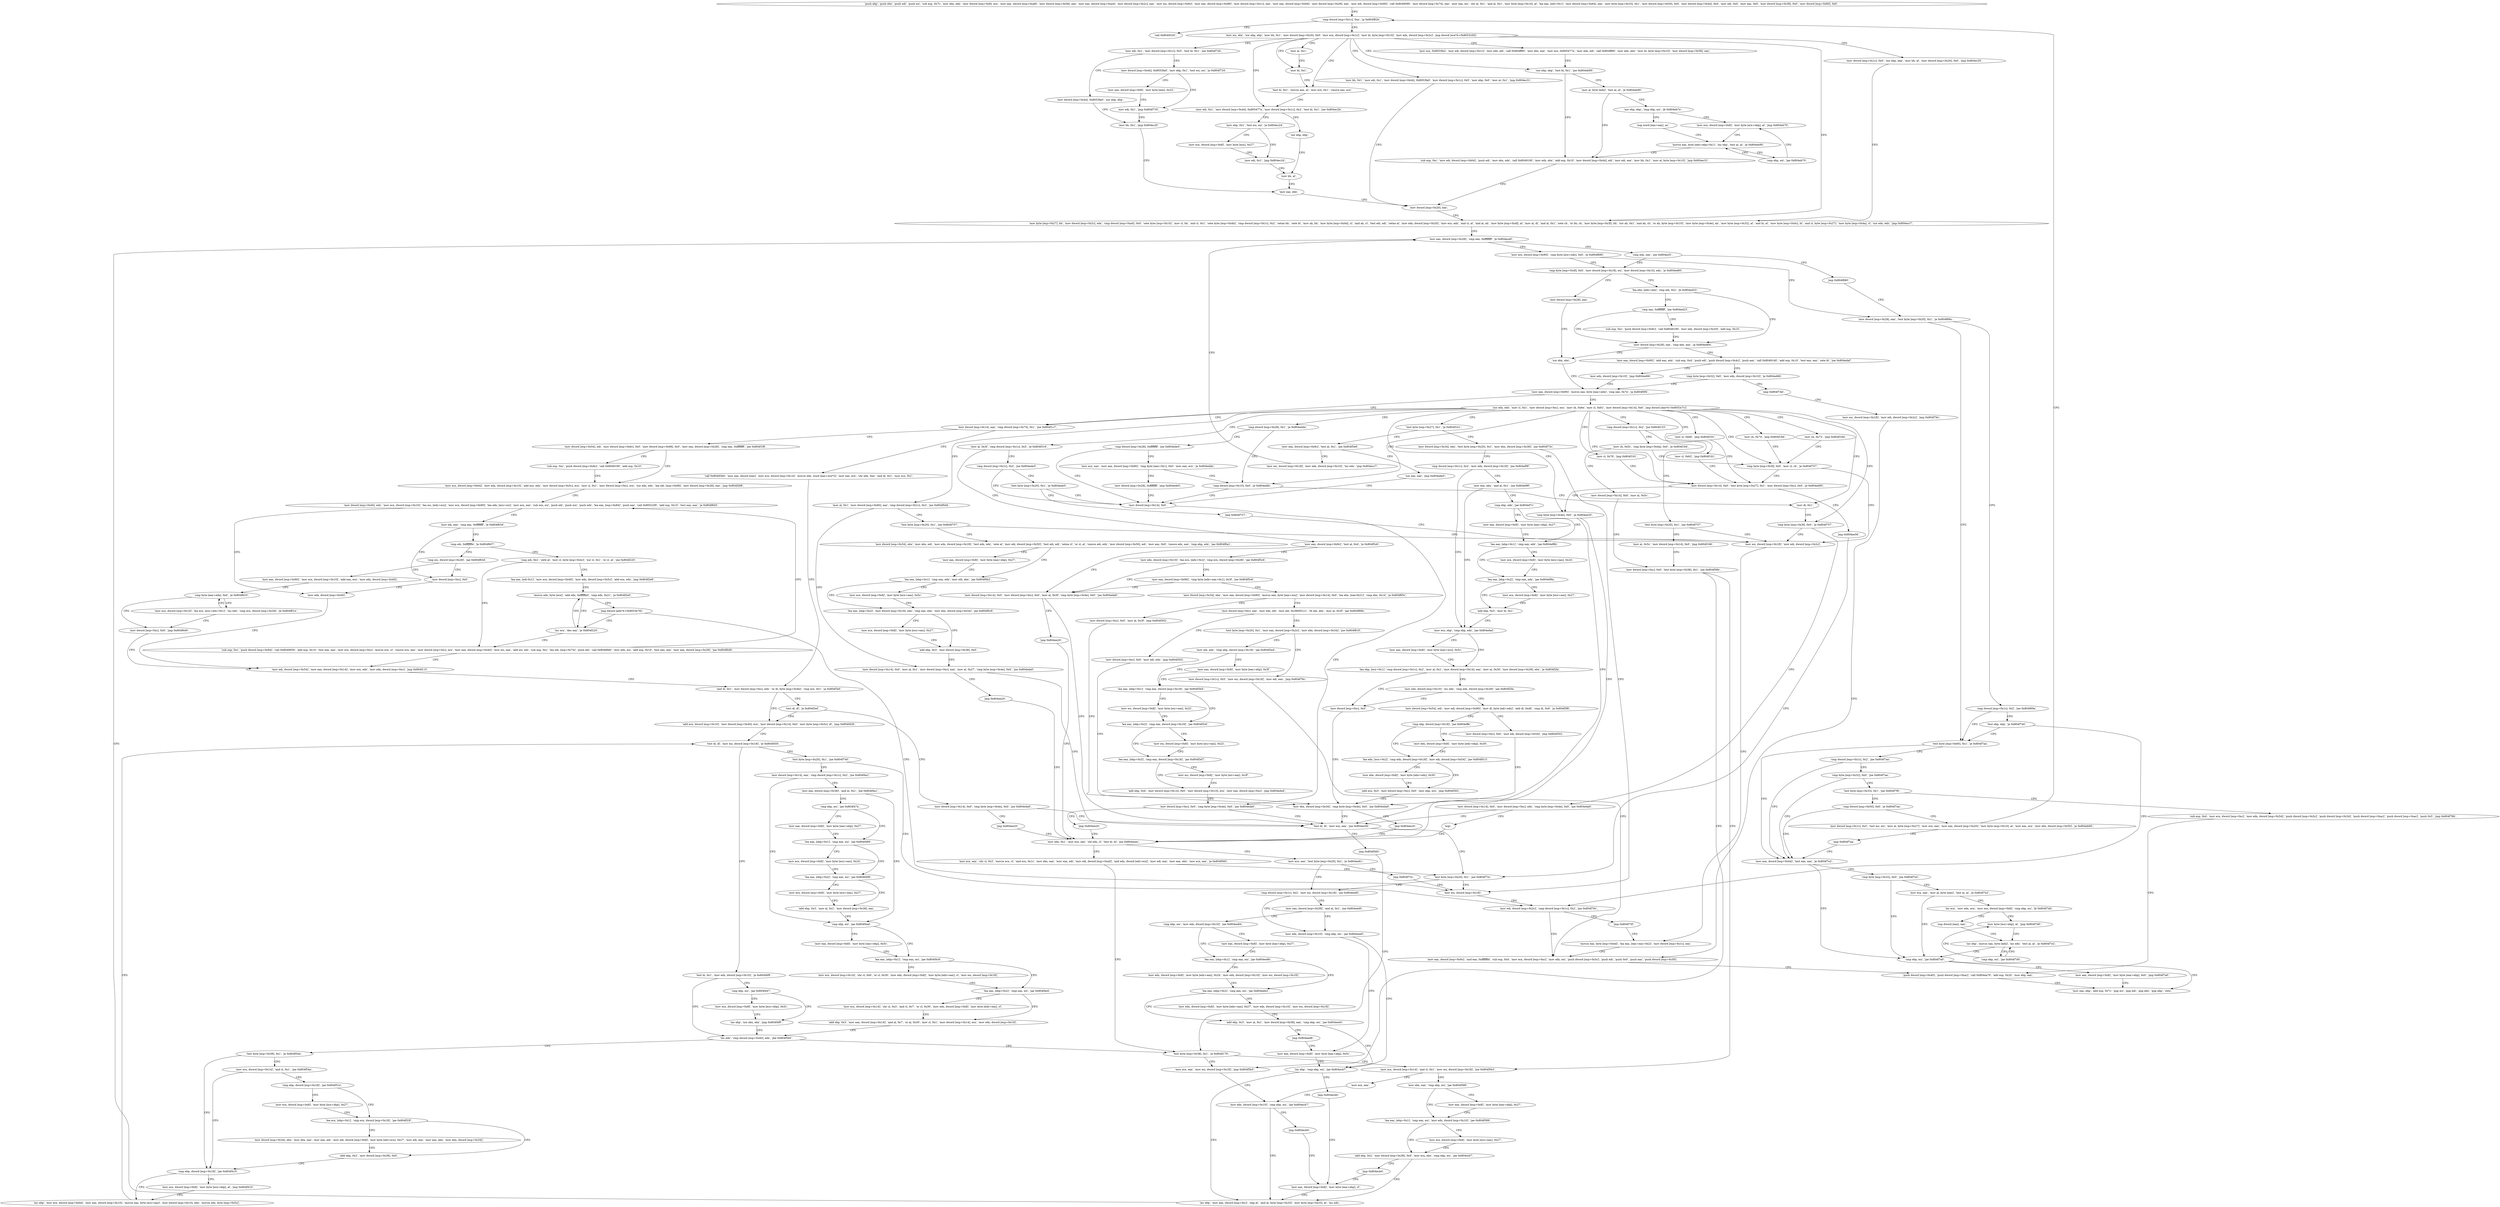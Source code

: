 digraph "func" {
"134539888" [label = "'push ebp', 'push ebx', 'push edi', 'push esi', 'sub esp, 0x7c', 'mov ebx, edx', 'mov dword [esp+0x8], ecx', 'mov eax, dword [esp+0xa8]', 'mov dword [esp+0x58], eax', 'mov eax, dword [esp+0xa4]', 'mov dword [esp+0x2c], eax', 'mov esi, dword [esp+0x9c]', 'mov eax, dword [esp+0x98]', 'mov dword [esp+0x1c], eax', 'mov eax, dword [esp+0x94]', 'mov dword [esp+0x28], eax', 'mov edi, dword [esp+0x90]', 'call 0x8049090', 'mov dword [esp+0x74], eax', 'mov eax, esi', 'shr al, 0x1', 'and al, 0x1', 'mov byte [esp+0x10], al', 'lea eax, [edi+0x1]', 'mov dword [esp+0x64], eax', 'mov byte [esp+0x33], 0x1', 'mov dword [esp+0x50], 0x0', 'mov dword [esp+0x44], 0x0', 'mov edi, 0x0', 'mov eax, 0x0', 'mov dword [esp+0x38], 0x0', 'mov dword [esp+0x60], 0x0', " ]
"134540032" [label = "'cmp dword [esp+0x1c], 0xa', 'ja 0x804f82b', " ]
"134543403" [label = "'call 0x8049320', " ]
"134540043" [label = "'mov esi, ebx', 'xor ebp, ebp', 'mov bh, 0x1', 'mov dword [esp+0x20], 0x0', 'mov ecx, dword [esp+0x1c]', 'mov bl, byte [esp+0x10]', 'mov edx, dword [esp+0x2c]', 'jmp dword [ecx*4+0x8053c50]', " ]
"134540076" [label = "'mov ecx, 0x8053fa2', 'mov edi, dword [esp+0x1c]', 'mov edx, edi', 'call 0x804ff90', 'mov ebx, eax', 'mov ecx, 0x805477a', 'mov edx, edi', 'call 0x804ff90', 'mov edx, ebx', 'mov bl, byte [esp+0x10]', 'mov dword [esp+0x58], eax', " ]
"134540116" [label = "'xor ebp, ebp', 'test bl, 0x1', 'jne 0x804eb90', " ]
"134540210" [label = "'mov bh, 0x1', 'mov edi, 0x1', 'mov dword [esp+0x44], 0x8053fa0', 'mov dword [esp+0x1c], 0x5', 'mov ebp, 0x0', 'mov al, 0x1', 'jmp 0x804ec31', " ]
"134540242" [label = "'mov dword [esp+0x1c], 0x0', 'xor ebp, ebp', 'mov bh, al', 'mov dword [esp+0x20], 0x0', 'jmp 0x804ec35', " ]
"134540264" [label = "'mov al, 0x1', " ]
"134540266" [label = "'mov bl, 0x1', " ]
"134540268" [label = "'test bl, 0x1', 'movzx eax, al', 'mov ecx, 0x1', 'cmove eax, ecx', " ]
"134540282" [label = "'mov edi, 0x1', 'mov dword [esp+0x44], 0x805477a', 'mov dword [esp+0x1c], 0x2', 'test bl, 0x1', 'jne 0x804ec2b', " ]
"134540341" [label = "'mov byte [esp+0x27], bh', 'mov dword [esp+0x2c], edx', 'cmp dword [esp+0xa0], 0x0', 'sete byte [esp+0x10]', 'mov cl, bh', 'and cl, 0x1', 'sete byte [esp+0x4b]', 'cmp dword [esp+0x1c], 0x2', 'setne bh', 'sete bl', 'mov ah, bh', 'mov byte [esp+0x4d], cl', 'and ah, cl', 'test edi, edi', 'setne al', 'mov edx, dword [esp+0x20]', 'mov ecx, edx', 'and cl, al', 'and al, ah', 'mov byte [esp+0x4f], al', 'mov al, dl', 'and al, 0x1', 'sete ch', 'or bh, ch', 'mov byte [esp+0x3f], bh', 'xor ah, 0x1', 'and ah, ch', 'or ah, byte [esp+0x10]', 'mov byte [esp+0x4e], ah', 'mov byte [esp+0x32], al', 'and bl, al', 'mov byte [esp+0x4c], bl', 'and cl, byte [esp+0x27]', 'mov byte [esp+0x4a], cl', 'xor edx, edx', 'jmp 0x804ecc7', " ]
"134543098" [label = "'mov edi, 0x1', 'mov dword [esp+0x1c], 0x5', 'test bl, 0x1', 'jne 0x804f72b', " ]
"134540176" [label = "'sub esp, 0xc', 'mov edi, dword [esp+0x64]', 'push edi', 'mov ebx, edx', 'call 0x8049190', 'mov edx, ebx', 'add esp, 0x10', 'mov dword [esp+0x44], edi', 'mov edi, eax', 'mov bh, 0x1', 'mov al, byte [esp+0x10]', 'jmp 0x804ec31', " ]
"134540123" [label = "'mov al, byte [edx]', 'test al, al', 'je 0x804eb90', " ]
"134540337" [label = "'mov dword [esp+0x20], eax', " ]
"134540331" [label = "'xor ebp, ebp', " ]
"134540308" [label = "'mov ebp, 0x1', 'test esi, esi', 'je 0x804ec24', " ]
"134540487" [label = "'mov eax, dword [esp+0x28]', 'cmp eax, 0xffffffff', 'je 0x804ece0', " ]
"134543147" [label = "'mov dword [esp+0x44], 0x8053fa0', 'xor ebp, ebp', " ]
"134543116" [label = "'mov dword [esp+0x44], 0x8053fa0', 'mov ebp, 0x1', 'test esi, esi', 'je 0x804f724', " ]
"134540129" [label = "'xor ebp, ebp', 'cmp ebp, esi', 'jb 0x804eb7e', " ]
"134540333" [label = "'mov bh, al', " ]
"134540324" [label = "'mov edi, 0x1', 'jmp 0x804ec2d', " ]
"134540317" [label = "'mov ecx, dword [esp+0x8]', 'mov byte [ecx], 0x27', " ]
"134540512" [label = "'mov ecx, dword [esp+0x90]', 'cmp byte [ecx+edx], 0x0', 'je 0x804f680', " ]
"134540496" [label = "'cmp edx, eax', 'jne 0x804ecf1', " ]
"134543157" [label = "'mov bh, 0x1', 'jmp 0x804ec2f', " ]
"134543140" [label = "'mov edi, 0x1', 'jmp 0x804f735', " ]
"134543133" [label = "'mov eax, dword [esp+0x8]', 'mov byte [eax], 0x22', " ]
"134540158" [label = "'mov ecx, dword [esp+0x8]', 'mov byte [ecx+ebp], al', 'jmp 0x804eb70', " ]
"134540135" [label = "'nop word [eax+eax], ax', " ]
"134542976" [label = "'mov dword [esp+0x28], eax', 'test byte [esp+0x20], 0x1', 'je 0x804f69a', " ]
"134540529" [label = "'cmp byte [esp+0x4f], 0x0', 'mov dword [esp+0x18], esi', 'mov dword [esp+0x10], edx', 'je 0x804ed60', " ]
"134540500" [label = "'jmp 0x804f680', " ]
"134540335" [label = "'mov eax, ebx', " ]
"134540144" [label = "'movzx eax, byte [edx+ebp+0x1]', 'inc ebp', 'test al, al', 'je 0x804eb90', " ]
"134543002" [label = "'test byte [esp+0x60], 0x1', 'je 0x804f7aa', " ]
"134542987" [label = "'cmp dword [esp+0x1c], 0x2', 'jne 0x804f69a', " ]
"134540640" [label = "'mov dword [esp+0x28], eax', " ]
"134540544" [label = "'lea ebx, [edx+edi]', 'cmp edi, 0x2', 'jb 0x804ed23', " ]
"134540154" [label = "'cmp ebp, esi', 'jae 0x804eb70', " ]
"134543274" [label = "'mov eax, dword [esp+0x44]', 'test eax, eax', 'je 0x804f7e2', " ]
"134543013" [label = "'cmp dword [esp+0x1c], 0x2', 'jne 0x804f7aa', " ]
"134542994" [label = "'test ebp, ebp', 'je 0x804f740', " ]
"134540644" [label = "'xor ebx, ebx', " ]
"134540579" [label = "'mov dword [esp+0x28], eax', 'cmp ebx, eax', 'ja 0x804ed64', " ]
"134540552" [label = "'cmp eax, 0xffffffff', 'jne 0x804ed23', " ]
"134543330" [label = "'cmp ebp, esi', 'jae 0x804f7a0', " ]
"134543282" [label = "'cmp byte [esp+0x32], 0x0', 'jne 0x804f7e2', " ]
"134543024" [label = "'cmp byte [esp+0x32], 0x0', 'jne 0x804f7aa', " ]
"134543168" [label = "'mov edi, dword [esp+0x2c]', 'cmp dword [esp+0x1c], 0x2', 'jne 0x804f76c', " ]
"134541556" [label = "'mov dword [esp+0x14], eax', 'cmp dword [esp+0x74], 0x1', 'jne 0x804f1c7', " ]
"134541767" [label = "'mov dword [esp+0x54], edi', 'mov dword [esp+0x6c], 0x0', 'mov dword [esp+0x68], 0x0', 'mov eax, dword [esp+0x28]', 'cmp eax, 0xffffffff', 'jne 0x804f1f6', " ]
"134541571" [label = "'call 0x80493b0', 'mov eax, dword [eax]', 'mov ecx, dword [esp+0x14]', 'movzx edx, word [eax+ecx*2]', 'mov eax, ecx', 'shr edx, 0xe', 'and dl, 0x1', 'mov ecx, 0x1', " ]
"134540666" [label = "'xor edx, edx', 'mov cl, 0x1', 'mov dword [esp+0xc], ecx', 'mov ch, 0x6e', 'mov cl, 0x61', 'mov dword [esp+0x14], 0x0', 'jmp dword [eax*4+0x8053c7c]', " ]
"134540693" [label = "'cmp byte [esp+0x4e], 0x0', 'je 0x804ee20', " ]
"134540725" [label = "'cmp dword [esp+0x28], 0x1', 'je 0x804edde', " ]
"134540766" [label = "'cmp dword [esp+0x10], 0x0', 'je 0x804edfe', " ]
"134540798" [label = "'mov dl, 0x1', " ]
"134540800" [label = "'cmp byte [esp+0x3f], 0x0', 'je 0x804f757', " ]
"134541056" [label = "'cmp dword [esp+0x1c], 0x2', 'jne 0x804f153', " ]
"134541093" [label = "'mov cl, 0x66', 'jmp 0x804f191', " ]
"134541100" [label = "'mov ch, 0x74', 'jmp 0x804f184', " ]
"134541107" [label = "'mov cl, 0x62', 'jmp 0x804f191', " ]
"134541114" [label = "'mov ch, 0x72', 'jmp 0x804f184', " ]
"134541121" [label = "'test byte [esp+0x27], 0x1', 'je 0x804f1b1', " ]
"134541349" [label = "'mov al, 0x3f', 'cmp dword [esp+0x1c], 0x5', 'je 0x804f316', " ]
"134541389" [label = "'mov cl, 0x76', 'jmp 0x804f191', " ]
"134541396" [label = "'mov al, 0x1', 'mov dword [esp+0x60], eax', 'cmp dword [esp+0x1c], 0x2', 'jne 0x804f0d4', " ]
"134541700" [label = "'cmp byte [esp+0x3f], 0x0', 'mov cl, ch', 'je 0x804f757', " ]
"134541713" [label = "'mov dword [esp+0x14], 0x0', 'test byte [esp+0x27], 0x1', 'mov dword [esp+0xc], 0x0', 'je 0x804ed95', " ]
"134540587" [label = "'mov eax, dword [esp+0x90]', 'add eax, edx', 'sub esp, 0x4', 'push edi', 'push dword [esp+0x4c]', 'push eax', 'call 0x80491d0', 'add esp, 0x10', 'test eax, eax', 'sete bl', 'jne 0x804edaf', " ]
"134540557" [label = "'sub esp, 0xc', 'push dword [esp+0x9c]', 'call 0x8049190', 'mov edx, dword [esp+0x20]', 'add esp, 0x10', " ]
"134543264" [label = "'mov eax, ebp', 'add esp, 0x7c', 'pop esi', 'pop edi', 'pop ebx', 'pop ebp', 'retn', " ]
"134543334" [label = "'mov eax, dword [esp+0x8]', 'mov byte [eax+ebp], 0x0', 'jmp 0x804f7a0', " ]
"134543289" [label = "'mov ecx, eax', 'mov al, byte [eax]', 'test al, al', 'je 0x804f7e2', " ]
"134543035" [label = "'test byte [esp+0x33], 0x1', 'jne 0x804f7f0', " ]
"134543212" [label = "'mov eax, dword [esp+0x9c]', 'and eax, 0xfffffffd', 'sub esp, 0x4', 'mov ecx, dword [esp+0xc]', 'mov edx, esi', 'push dword [esp+0x5c]', 'push edi', 'push 0x0', 'push eax', 'push dword [esp+0x30]', " ]
"134543179" [label = "'jmp 0x804f75f', " ]
"134541814" [label = "'mov ecx, dword [esp+0x64]', 'mov edx, dword [esp+0x10]', 'add ecx, edx', 'mov dword [esp+0x5c], ecx', 'mov cl, 0x1', 'mov dword [esp+0xc], ecx', 'xor edx, edx', 'lea edi, [esp+0x68]', 'mov dword [esp+0x28], eax', 'jmp 0x804f268', " ]
"134541796" [label = "'sub esp, 0xc', 'push dword [esp+0x9c]', 'call 0x8049190', 'add esp, 0x10', " ]
"134541599" [label = "'and dl, 0x1', 'mov dword [esp+0xc], edx', 'or dl, byte [esp+0x4b]', 'cmp ecx, 0x1', 'ja 0x804f3ef', " ]
"134540832" [label = "'mov edx, 0x1', 'mov ecx, eax', 'shl edx, cl', 'test bl, bl', 'jne 0x804eeee', " ]
"134540704" [label = "'test bl, bl', 'mov ecx, eax', 'jne 0x804ee56', " ]
"134540732" [label = "'cmp dword [esp+0x28], 0xffffffff', 'jne 0x804ede5', " ]
"134540773" [label = "'mov dword [esp+0x14], 0x0', " ]
"134543191" [label = "'mov esi, dword [esp+0x18]', 'mov edi, dword [esp+0x2c]', " ]
"134540811" [label = "'mov dword [esp+0x14], 0x0', 'mov dword [esp+0xc], edx', 'cmp byte [esp+0x4e], 0x0', 'jne 0x804eda0', " ]
"134541651" [label = "'mov ch, 0x5c', 'cmp byte [esp+0x4a], 0x0', 'je 0x804f184', " ]
"134541067" [label = "'test byte [esp+0x20], 0x1', 'jne 0x804f757', " ]
"134541745" [label = "'mov eax, dword [esp+0x9c]', 'test al, 0x1', 'jne 0x804f5e8', " ]
"134541132" [label = "'mov dword [esp+0x34], ebx', 'test byte [esp+0x20], 0x1', 'mov ebx, dword [esp+0x38]', 'jne 0x804f73c', " ]
"134542102" [label = "'mov eax, dword [esp+0x9c]', 'test al, 0x4', 'je 0x804f5c6', " ]
"134541362" [label = "'cmp dword [esp+0x1c], 0x2', 'jne 0x804ede5', " ]
"134541524" [label = "'mov dword [esp+0x14], 0x0', 'mov al, 0x1', 'mov dword [esp+0xc], eax', 'mov al, 0x27', 'cmp byte [esp+0x4e], 0x0', 'jne 0x804eda0', " ]
"134541409" [label = "'test byte [esp+0x20], 0x1', 'jne 0x804f757', " ]
"134541740" [label = "'jmp 0x804ee56', " ]
"134540646" [label = "'mov eax, dword [esp+0x90]', 'movzx eax, byte [eax+edx]', 'cmp eax, 0x7e', 'ja 0x804f0f4', " ]
"134540719" [label = "'mov edx, dword [esp+0x10]', 'jmp 0x804ed66', " ]
"134540620" [label = "'cmp byte [esp+0x32], 0x0', 'mov edx, dword [esp+0x10]', 'je 0x804ed66', " ]
"134543297" [label = "'inc ecx', 'mov edx, ecx', 'mov ecx, dword [esp+0x8]', 'cmp ebp, esi', 'jb 0x804f7dd', " ]
"134543344" [label = "'sub esp, 0x4', 'mov ecx, dword [esp+0xc]', 'mov edx, dword [esp+0x54]', 'push dword [esp+0x5c]', 'push dword [esp+0x34]', 'push dword [esp+0xac]', 'push dword [esp+0xac]', 'push 0x5', 'jmp 0x804f78b', " ]
"134543046" [label = "'cmp dword [esp+0x50], 0x0', 'je 0x804f7aa', " ]
"134543243" [label = "'push dword [esp+0x40]', 'push dword [esp+0xac]', 'call 0x804ea70', 'add esp, 0x20', 'mov ebp, eax', " ]
"134543199" [label = "'movzx eax, byte [esp+0x4d]', 'lea eax, [eax+eax+0x2]', 'mov dword [esp+0x1c], eax', " ]
"134541928" [label = "'mov dword [esp+0x40], edx', 'mov ecx, dword [esp+0x10]', 'lea esi, [edx+ecx]', 'mov ecx, dword [esp+0x90]', 'lea edx, [ecx+esi]', 'mov ecx, eax', 'sub ecx, esi', 'push edi', 'push ecx', 'push edx', 'lea eax, [esp+0x84]', 'push eax', 'call 0x80522f0', 'add esp, 0x10', 'test eax, eax', 'je 0x804f645', " ]
"134542319" [label = "'add ecx, dword [esp+0x10]', 'mov dword [esp+0x40], ecx', 'mov dword [esp+0x14], 0x0', 'mov byte [esp+0x5c], dl', 'jmp 0x804f426', " ]
"134542374" [label = "'test dl, dl', 'mov esi, dword [esp+0x18]', 'je 0x804f450', " ]
"134541619" [label = "'test dl, dl', 'je 0x804f3ef', " ]
"134541627" [label = "'mov dword [esp+0x14], 0x0', 'cmp byte [esp+0x4e], 0x0', 'jne 0x804eda0', " ]
"134541038" [label = "'mov ecx, eax', 'test byte [esp+0x20], 0x1', 'je 0x804ee61', " ]
"134540849" [label = "'mov ecx, eax', 'shr cl, 0x3', 'movzx ecx, cl', 'and ecx, 0x1c', 'mov ebx, eax', 'mov eax, edi', 'mov edi, dword [esp+0xa0]', 'and edx, dword [edi+ecx]', 'mov edi, eax', 'mov eax, ebx', 'mov ecx, eax', 'je 0x804f560', " ]
"134540886" [label = "'test byte [esp+0x20], 0x1', 'jne 0x804f73c', " ]
"134540714" [label = "'jmp 0x804f560', " ]
"134540739" [label = "'mov ecx, eax', 'mov eax, dword [esp+0x90]', 'cmp byte [eax+0x1], 0x0', 'mov eax, ecx', 'je 0x804edde', " ]
"134540781" [label = "'mov dword [esp+0xc], 0x0', 'cmp byte [esp+0x4e], 0x0', 'jne 0x804eda0', " ]
"134540830" [label = "'nop', " ]
"134541660" [label = "'mov dword [esp+0x14], 0x0', 'mov al, 0x5c', " ]
"134541078" [label = "'mov al, 0x5c', 'mov dword [esp+0x14], 0x0', 'jmp 0x804f166', " ]
"134542824" [label = "'mov esi, dword [esp+0x18]', 'mov edx, dword [esp+0x10]', 'inc edx', 'jmp 0x804ecc7', " ]
"134541760" [label = "'xor eax, eax', 'jmp 0x804ede5', " ]
"134543164" [label = "'mov esi, dword [esp+0x18]', " ]
"134541151" [label = "'cmp dword [esp+0x1c], 0x2', 'mov edx, dword [esp+0x18]', 'jne 0x804ef9f', " ]
"134542790" [label = "'mov dword [esp+0x14], 0x0', 'mov dword [esp+0xc], 0x0', 'mov al, 0x3f', 'cmp byte [esp+0x4e], 0x0', 'jne 0x804eda0', " ]
"134542117" [label = "'mov edx, dword [esp+0x10]', 'lea ecx, [edx+0x2]', 'cmp ecx, dword [esp+0x28]', 'jae 0x804f5c6', " ]
"134541373" [label = "'test byte [esp+0x20], 0x1', 'je 0x804ede5', " ]
"134541551" [label = "'jmp 0x804ee20', " ]
"134541420" [label = "'mov dword [esp+0x34], ebx', 'mov ebx, edi', 'mov edx, dword [esp+0x18]', 'test edx, edx', 'sete al', 'mov edi, dword [esp+0x50]', 'test edi, edi', 'setne cl', 'or cl, al', 'cmove edi, edx', 'mov dword [esp+0x50], edi', 'mov eax, 0x0', 'cmove edx, eax', 'cmp ebp, edx', 'jae 0x804f0a1', " ]
"134540631" [label = "'jmp 0x804f74d', " ]
"134543325" [label = "'mov byte [ecx+ebp], al', 'jmp 0x804f7d0', " ]
"134543308" [label = "'nop dword [eax], eax', " ]
"134543057" [label = "'mov dword [esp+0x1c], 0x2', 'test esi, esi', 'mov al, byte [esp+0x27]', 'mov ecx, eax', 'mov eax, dword [esp+0x20]', 'mov byte [esp+0x10], al', 'mov eax, ecx', 'mov ebx, dword [esp+0x50]', 'je 0x804eb00', " ]
"134542917" [label = "'mov edx, dword [esp+0x40]', " ]
"134541980" [label = "'mov edi, eax', 'cmp eax, 0xffffffff', 'je 0x804f63d', " ]
"134542416" [label = "'test byte [esp+0x20], 0x1', 'jne 0x804f740', " ]
"134542382" [label = "'test bl, 0x1', 'mov edx, dword [esp+0x10]', 'je 0x804f4f9', " ]
"134541646" [label = "'jmp 0x804ee20', " ]
"134540897" [label = "'cmp dword [esp+0x1c], 0x2', 'mov esi, dword [esp+0x18]', 'jne 0x804eed0', " ]
"134541051" [label = "'jmp 0x804f73c', " ]
"134542688" [label = "'test byte [esp+0x38], 0x1', 'je 0x804f179', " ]
"134540756" [label = "'mov dword [esp+0x28], 0xffffffff', 'jmp 0x804ede5', " ]
"134540796" [label = "'jmp 0x804ee20', " ]
"134541670" [label = "'mov dword [esp+0xc], 0x0', 'test byte [esp+0x38], 0x1', 'jne 0x804f56b', " ]
"134541215" [label = "'mov ecx, ebp', 'cmp ebp, edx', 'jae 0x804efad', " ]
"134541162" [label = "'mov eax, ebx', 'and al, 0x1', 'jne 0x804ef9f', " ]
"134542819" [label = "'jmp 0x804ee20', " ]
"134542134" [label = "'mov eax, dword [esp+0x90]', 'cmp byte [edx+eax+0x1], 0x3f', 'jne 0x804f5c6', " ]
"134541384" [label = "'jmp 0x804f757', " ]
"134541473" [label = "'lea eax, [ebp+0x1]', 'cmp eax, edx', 'mov edi, ebx', 'jae 0x804f0b2', " ]
"134541465" [label = "'mov eax, dword [esp+0x8]', 'mov byte [eax+ebp], 0x27', " ]
"134543181" [label = "'mov esi, dword [esp+0x18]', 'mov edi, dword [esp+0x2c]', 'jmp 0x804f76c', " ]
"134543312" [label = "'inc ebp', 'movzx eax, byte [edx]', 'inc edx', 'test al, al', 'je 0x804f7e2', " ]
"134543093" [label = "'jmp 0x804f7aa', " ]
"134542921" [label = "'mov edi, dword [esp+0x54]', 'mov eax, dword [esp+0x14]', 'mov ecx, edx', 'mov edx, dword [esp+0xc]', 'jmp 0x804f11f', " ]
"134542909" [label = "'mov dword [esp+0xc], 0x0', " ]
"134541991" [label = "'cmp edi, 0xfffffffe', 'je 0x804f607', " ]
"134542427" [label = "'mov dword [esp+0x14], eax', 'cmp dword [esp+0x1c], 0x2', 'jne 0x804f4a1', " ]
"134542585" [label = "'inc edx', 'cmp dword [esp+0x40], edx', 'jbe 0x804f560', " ]
"134542395" [label = "'cmp ebp, esi', 'jae 0x804f447', " ]
"134541008" [label = "'mov edx, dword [esp+0x10]', 'cmp ebp, esi', 'jae 0x804eee0', " ]
"134540908" [label = "'mov eax, dword [esp+0x38]', 'and al, 0x1', 'jne 0x804eed0', " ]
"134541689" [label = "'mov ecx, eax', 'mov esi, dword [esp+0x18]', 'jmp 0x804f5b5', " ]
"134542699" [label = "'mov ecx, dword [esp+0x14]', 'and cl, 0x1', 'mov esi, dword [esp+0x18]', 'jne 0x804f5b3', " ]
"134542771" [label = "'mov ecx, eax', " ]
"134542712" [label = "'mov ebx, eax', 'cmp ebp, esi', 'jae 0x804f586', " ]
"134542773" [label = "'mov edx, dword [esp+0x10]', 'cmp ebp, esi', 'jae 0x804ecb7', " ]
"134541229" [label = "'lea ebp, [ecx+0x1]', 'cmp dword [esp+0x1c], 0x2', 'mov al, 0x1', 'mov dword [esp+0x14], eax', 'mov al, 0x30', 'mov dword [esp+0x38], ebx', 'je 0x804f2fa', " ]
"134541221" [label = "'mov eax, dword [esp+0x8]', 'mov byte [eax+ecx], 0x5c', " ]
"134541168" [label = "'cmp ebp, edx', 'jae 0x804ef7c', " ]
"134542152" [label = "'mov dword [esp+0x34], ebx', 'mov eax, dword [esp+0x90]', 'movsx eax, byte [eax+ecx]', 'mov dword [esp+0x14], 0x0', 'lea ebx, [eax-0x21]', 'cmp ebx, 0x1d', 'ja 0x804f65c', " ]
"134541490" [label = "'lea eax, [ebp+0x2]', 'mov dword [esp+0x18], edx', 'cmp eax, edx', 'mov ebx, dword [esp+0x34]', 'jae 0x804f0c9', " ]
"134541482" [label = "'mov ecx, dword [esp+0x8]', 'mov byte [ecx+eax], 0x5c', " ]
"134543321" [label = "'cmp ebp, esi', 'jae 0x804f7d0', " ]
"134542855" [label = "'cmp esi, dword [esp+0x28]', 'jae 0x804f63d', " ]
"134542000" [label = "'cmp edi, 0x2', 'setb al', 'mov cl, byte [esp+0x4c]', 'xor cl, 0x1', 'or cl, al', 'jne 0x804f220', " ]
"134542497" [label = "'cmp ebp, esi', 'jae 0x804f4ad', " ]
"134542438" [label = "'mov eax, dword [esp+0x38]', 'and al, 0x1', 'jne 0x804f4a1', " ]
"134542592" [label = "'test byte [esp+0x38], 0x1', 'je 0x804f54a', " ]
"134542407" [label = "'inc ebp', 'xor ebx, ebx', 'jmp 0x804f4f9', " ]
"134542399" [label = "'mov ecx, dword [esp+0x8]', 'mov byte [ecx+ebp], 0x5c', " ]
"134541024" [label = "'inc ebp', 'cmp ebp, esi', 'jae 0x804ecb7', " ]
"134541016" [label = "'mov eax, dword [esp+0x8]', 'mov byte [eax+ebp], 0x5c', " ]
"134540916" [label = "'cmp ebp, esi', 'mov edx, dword [esp+0x10]', 'jae 0x804ee84', " ]
"134542726" [label = "'lea eax, [ebp+0x1]', 'cmp eax, esi', 'mov edx, dword [esp+0x10]', 'jae 0x804f599', " ]
"134542718" [label = "'mov eax, dword [esp+0x8]', 'mov byte [eax+ebp], 0x27', " ]
"134540471" [label = "'inc ebp', 'mov eax, dword [esp+0xc]', 'neg al', 'and al, byte [esp+0x33]', 'mov byte [esp+0x33], al', 'inc edx', " ]
"134542785" [label = "'jmp 0x804ecb0', " ]
"134542074" [label = "'mov dword [esp+0xc], 0x0', " ]
"134541255" [label = "'mov edx, dword [esp+0x10]', 'inc edx', 'cmp edx, dword [esp+0x28]', 'jae 0x804f2fa', " ]
"134541180" [label = "'lea eax, [ebp+0x1]', 'cmp eax, edx', 'jae 0x804ef8b', " ]
"134541172" [label = "'mov eax, dword [esp+0x8]', 'mov byte [eax+ebp], 0x27', " ]
"134542940" [label = "'mov dword [esp+0xc], 0x0', 'mov al, 0x3f', 'jmp 0x804f302', " ]
"134542187" [label = "'mov dword [esp+0xc], eax', 'mov edx, edi', 'mov edi, 0x380051c1', 'bt edi, ebx', 'mov al, 0x3f', 'jae 0x804f66b', " ]
"134541513" [label = "'add ebp, 0x3', 'mov dword [esp+0x38], 0x0', " ]
"134541505" [label = "'mov ecx, dword [esp+0x8]', 'mov byte [ecx+eax], 0x27', " ]
"134542861" [label = "'mov eax, dword [esp+0x90]', 'mov ecx, dword [esp+0x10]', 'add eax, ecx', 'mov edx, dword [esp+0x40]', " ]
"134541856" [label = "'sub esp, 0xc', 'push dword [esp+0x84]', 'call 0x8049050', 'add esp, 0x10', 'test eax, eax', 'mov ecx, dword [esp+0xc]', 'movzx ecx, cl', 'cmove ecx, eax', 'mov dword [esp+0xc], ecx', 'mov eax, dword [esp+0x40]', 'mov esi, eax', 'add esi, edi', 'sub esp, 0xc', 'lea edi, [esp+0x74]', 'push edi', 'call 0x8048fd0', 'mov edx, esi', 'add esp, 0x10', 'test eax, eax', 'mov eax, dword [esp+0x28]', 'jne 0x804f649', " ]
"134542021" [label = "'lea eax, [edi-0x1]', 'mov ecx, dword [esp+0x40]', 'mov edx, dword [esp+0x5c]', 'add ecx, edx', 'jmp 0x804f2e8', " ]
"134542509" [label = "'lea eax, [ebp+0x1]', 'cmp eax, esi', 'jae 0x804f4c9', " ]
"134542501" [label = "'mov eax, dword [esp+0x8]', 'mov byte [eax+ebp], 0x5c', " ]
"134542446" [label = "'cmp ebp, esi', 'jae 0x804f47a', " ]
"134542666" [label = "'cmp ebp, dword [esp+0x18]', 'jae 0x804f410', " ]
"134542599" [label = "'mov ecx, dword [esp+0x14]', 'and cl, 0x1', 'jne 0x804f54a', " ]
"134541033" [label = "'jmp 0x804ecb0', " ]
"134540932" [label = "'lea eax, [ebp+0x1]', 'cmp eax, esi', 'jae 0x804ee9b', " ]
"134540924" [label = "'mov eax, dword [esp+0x8]', 'mov byte [eax+ebp], 0x27', " ]
"134540464" [label = "'mov eax, dword [esp+0x8]', 'mov byte [eax+ebp], cl', " ]
"134542745" [label = "'add ebp, 0x2', 'mov dword [esp+0x38], 0x0', 'mov ecx, ebx', 'cmp ebp, esi', 'jae 0x804ecb7', " ]
"134542737" [label = "'mov ecx, dword [esp+0x8]', 'mov byte [ecx+eax], 0x27', " ]
"134542082" [label = "'mov ebx, dword [esp+0x34]', 'cmp byte [esp+0x4e], 0x0', 'jne 0x804eda0', " ]
"134541270" [label = "'mov dword [esp+0x54], edi', 'mov edi, dword [esp+0x90]', 'mov dl, byte [edi+edx]', 'add dl, 0xd0', 'cmp dl, 0x9', 'ja 0x804f5f6', " ]
"134541195" [label = "'lea eax, [ebp+0x2]', 'cmp eax, edx', 'jae 0x804ef9a', " ]
"134541187" [label = "'mov ecx, dword [esp+0x8]', 'mov byte [ecx+eax], 0x24', " ]
"134542955" [label = "'mov dword [esp+0xc], 0x0', 'mov edi, edx', 'jmp 0x804f302', " ]
"134542209" [label = "'test byte [esp+0x20], 0x1', 'mov eax, dword [esp+0x2c]', 'mov ebx, dword [esp+0x34]', 'jne 0x804f818', " ]
"134542878" [label = "'cmp byte [eax+edx], 0x0', 'je 0x804f633', " ]
"134542056" [label = "'movsx edx, byte [ecx]', 'add edx, 0xffffffa5', 'cmp edx, 0x21', 'ja 0x804f2e0', " ]
"134542537" [label = "'lea eax, [ebp+0x2]', 'cmp eax, esi', 'jae 0x804f4e4', " ]
"134542516" [label = "'mov ecx, dword [esp+0x14]', 'shr cl, 0x6', 'or cl, 0x30', 'mov edx, dword [esp+0x8]', 'mov byte [edx+eax], cl', 'mov esi, dword [esp+0x18]', " ]
"134542458" [label = "'lea eax, [ebp+0x1]', 'cmp eax, esi', 'jae 0x804f489', " ]
"134542450" [label = "'mov eax, dword [esp+0x8]', 'mov byte [eax+ebp], 0x27', " ]
"134542352" [label = "'inc ebp', 'mov ecx, dword [esp+0x64]', 'mov eax, dword [esp+0x10]', 'movzx eax, byte [ecx+eax]', 'mov dword [esp+0x10], edx', 'movzx edx, byte [esp+0x5c]', " ]
"134542676" [label = "'mov ecx, dword [esp+0x8]', 'mov byte [ecx+ebp], al', 'jmp 0x804f410', " ]
"134542608" [label = "'cmp ebp, dword [esp+0x18]', 'jae 0x804f51e', " ]
"134540955" [label = "'lea eax, [ebp+0x2]', 'cmp eax, esi', 'jae 0x804eeb2', " ]
"134540939" [label = "'mov edx, dword [esp+0x8]', 'mov byte [edx+eax], 0x24', 'mov edx, dword [esp+0x10]', 'mov esi, dword [esp+0x18]', " ]
"134542766" [label = "'jmp 0x804ecb0', " ]
"134542097" [label = "'jmp 0x804ee20', " ]
"134542838" [label = "'mov dword [esp+0xc], 0x0', 'mov edi, dword [esp+0x54]', 'jmp 0x804f302', " ]
"134541296" [label = "'cmp ebp, dword [esp+0x18]', 'jae 0x804effe', " ]
"134541210" [label = "'add ebp, 0x3', 'mov bl, 0x1', " ]
"134541202" [label = "'mov ecx, dword [esp+0x8]', 'mov byte [ecx+eax], 0x27', " ]
"134543384" [label = "'mov dword [esp+0x1c], 0x5', 'mov esi, dword [esp+0x18]', 'mov edi, eax', 'jmp 0x804f76c', " ]
"134542228" [label = "'mov edi, edx', 'cmp ebp, dword [esp+0x18]', 'jae 0x804f3a4', " ]
"134542899" [label = "'mov dword [esp+0xc], 0x0', 'jmp 0x804f649', " ]
"134542884" [label = "'mov ecx, dword [esp+0x10]', 'lea ecx, [ecx+edx+0x1]', 'inc edx', 'cmp ecx, dword [esp+0x28]', 'jb 0x804f61e', " ]
"134542048" [label = "'inc ecx', 'dec eax', 'je 0x804f220', " ]
"134542067" [label = "'jmp dword [edx*4+0x8053e78]', " ]
"134542564" [label = "'add ebp, 0x3', 'mov eax, dword [esp+0x14]', 'and al, 0x7', 'or al, 0x30', 'mov cl, 0x1', 'mov dword [esp+0x14], ecx', 'mov edx, dword [esp+0x10]', " ]
"134542544" [label = "'mov ecx, dword [esp+0x14]', 'shr cl, 0x3', 'and cl, 0x7', 'or cl, 0x30', 'mov edx, dword [esp+0x8]', 'mov byte [edx+eax], cl', " ]
"134542473" [label = "'lea eax, [ebp+0x2]', 'cmp eax, esi', 'jae 0x804f498', " ]
"134542465" [label = "'mov ecx, dword [esp+0x8]', 'mov byte [ecx+eax], 0x24', " ]
"134542622" [label = "'lea ecx, [ebp+0x1]', 'cmp ecx, dword [esp+0x18]', 'jae 0x804f53f', " ]
"134542614" [label = "'mov ecx, dword [esp+0x8]', 'mov byte [ecx+ebp], 0x27', " ]
"134540978" [label = "'add ebp, 0x3', 'mov al, 0x1', 'mov dword [esp+0x38], eax', 'cmp ebp, esi', 'jae 0x804eee0', " ]
"134540962" [label = "'mov edx, dword [esp+0x8]', 'mov byte [edx+eax], 0x27', 'mov edx, dword [esp+0x10]', 'mov esi, dword [esp+0x18]', " ]
"134541310" [label = "'lea edx, [ecx+0x2]', 'cmp edx, dword [esp+0x18]', 'mov edi, dword [esp+0x54]', 'jae 0x804f013', " ]
"134541302" [label = "'mov edx, dword [esp+0x8]', 'mov byte [edx+ebp], 0x30', " ]
"134542244" [label = "'lea eax, [ebp+0x1]', 'cmp eax, dword [esp+0x18]', 'jae 0x804f3b5', " ]
"134542236" [label = "'mov eax, dword [esp+0x8]', 'mov byte [eax+ebp], 0x3f', " ]
"134542488" [label = "'add ebp, 0x3', 'mov al, 0x1', 'mov dword [esp+0x38], eax', " ]
"134542480" [label = "'mov ecx, dword [esp+0x8]', 'mov byte [ecx+eax], 0x27', " ]
"134542655" [label = "'add ebp, 0x2', 'mov dword [esp+0x38], 0x0', " ]
"134542631" [label = "'mov dword [esp+0x34], ebx', 'mov ebx, eax', 'mov eax, edi', 'mov edi, dword [esp+0x8]', 'mov byte [edi+ecx], 0x27', 'mov edi, eax', 'mov eax, ebx', 'mov ebx, dword [esp+0x34]', " ]
"134540991" [label = "'jmp 0x804eed8', " ]
"134541331" [label = "'add ecx, 0x3', 'mov dword [esp+0xc], 0x0', 'mov ebp, ecx', 'jmp 0x804f302', " ]
"134541323" [label = "'mov ebx, dword [esp+0x8]', 'mov byte [ebx+edx], 0x30', " ]
"134542261" [label = "'lea eax, [ebp+0x2]', 'cmp eax, dword [esp+0x18]', 'jae 0x804f3c6', " ]
"134542253" [label = "'mov esi, dword [esp+0x8]', 'mov byte [esi+eax], 0x22', " ]
"134542278" [label = "'lea eax, [ebp+0x3]', 'cmp eax, dword [esp+0x18]', 'jae 0x804f3d7', " ]
"134542270" [label = "'mov esi, dword [esp+0x8]', 'mov byte [esi+eax], 0x22', " ]
"134542295" [label = "'add ebp, 0x4', 'mov dword [esp+0x14], 0x0', 'mov dword [esp+0x10], ecx', 'mov eax, dword [esp+0xc]', 'jmp 0x804eded', " ]
"134542287" [label = "'mov esi, dword [esp+0x8]', 'mov byte [esi+eax], 0x3f', " ]
"134539888" -> "134540032" [ label = "CFG" ]
"134540032" -> "134543403" [ label = "CFG" ]
"134540032" -> "134540043" [ label = "CFG" ]
"134540043" -> "134540076" [ label = "CFG" ]
"134540043" -> "134540116" [ label = "CFG" ]
"134540043" -> "134540210" [ label = "CFG" ]
"134540043" -> "134540242" [ label = "CFG" ]
"134540043" -> "134540264" [ label = "CFG" ]
"134540043" -> "134540266" [ label = "CFG" ]
"134540043" -> "134540268" [ label = "CFG" ]
"134540043" -> "134540282" [ label = "CFG" ]
"134540043" -> "134540341" [ label = "CFG" ]
"134540043" -> "134543098" [ label = "CFG" ]
"134540076" -> "134540116" [ label = "CFG" ]
"134540116" -> "134540176" [ label = "CFG" ]
"134540116" -> "134540123" [ label = "CFG" ]
"134540210" -> "134540337" [ label = "CFG" ]
"134540242" -> "134540341" [ label = "CFG" ]
"134540264" -> "134540266" [ label = "CFG" ]
"134540266" -> "134540268" [ label = "CFG" ]
"134540268" -> "134540282" [ label = "CFG" ]
"134540282" -> "134540331" [ label = "CFG" ]
"134540282" -> "134540308" [ label = "CFG" ]
"134540341" -> "134540487" [ label = "CFG" ]
"134543098" -> "134543147" [ label = "CFG" ]
"134543098" -> "134543116" [ label = "CFG" ]
"134540176" -> "134540337" [ label = "CFG" ]
"134540123" -> "134540176" [ label = "CFG" ]
"134540123" -> "134540129" [ label = "CFG" ]
"134540337" -> "134540341" [ label = "CFG" ]
"134540331" -> "134540333" [ label = "CFG" ]
"134540308" -> "134540324" [ label = "CFG" ]
"134540308" -> "134540317" [ label = "CFG" ]
"134540487" -> "134540512" [ label = "CFG" ]
"134540487" -> "134540496" [ label = "CFG" ]
"134543147" -> "134543157" [ label = "CFG" ]
"134543116" -> "134543140" [ label = "CFG" ]
"134543116" -> "134543133" [ label = "CFG" ]
"134540129" -> "134540158" [ label = "CFG" ]
"134540129" -> "134540135" [ label = "CFG" ]
"134540333" -> "134540335" [ label = "CFG" ]
"134540324" -> "134540333" [ label = "CFG" ]
"134540317" -> "134540324" [ label = "CFG" ]
"134540512" -> "134542976" [ label = "CFG" ]
"134540512" -> "134540529" [ label = "CFG" ]
"134540496" -> "134540529" [ label = "CFG" ]
"134540496" -> "134540500" [ label = "CFG" ]
"134543157" -> "134540335" [ label = "CFG" ]
"134543140" -> "134543157" [ label = "CFG" ]
"134543133" -> "134543140" [ label = "CFG" ]
"134540158" -> "134540144" [ label = "CFG" ]
"134540135" -> "134540144" [ label = "CFG" ]
"134542976" -> "134543002" [ label = "CFG" ]
"134542976" -> "134542987" [ label = "CFG" ]
"134540529" -> "134540640" [ label = "CFG" ]
"134540529" -> "134540544" [ label = "CFG" ]
"134540500" -> "134542976" [ label = "CFG" ]
"134540335" -> "134540337" [ label = "CFG" ]
"134540144" -> "134540176" [ label = "CFG" ]
"134540144" -> "134540154" [ label = "CFG" ]
"134543002" -> "134543274" [ label = "CFG" ]
"134543002" -> "134543013" [ label = "CFG" ]
"134542987" -> "134543002" [ label = "CFG" ]
"134542987" -> "134542994" [ label = "CFG" ]
"134540640" -> "134540644" [ label = "CFG" ]
"134540544" -> "134540579" [ label = "CFG" ]
"134540544" -> "134540552" [ label = "CFG" ]
"134540154" -> "134540144" [ label = "CFG" ]
"134540154" -> "134540158" [ label = "CFG" ]
"134543274" -> "134543330" [ label = "CFG" ]
"134543274" -> "134543282" [ label = "CFG" ]
"134543013" -> "134543274" [ label = "CFG" ]
"134543013" -> "134543024" [ label = "CFG" ]
"134542994" -> "134543168" [ label = "CFG" ]
"134542994" -> "134543002" [ label = "CFG" ]
"134540644" -> "134540646" [ label = "CFG" ]
"134540579" -> "134540644" [ label = "CFG" ]
"134540579" -> "134540587" [ label = "CFG" ]
"134540552" -> "134540579" [ label = "CFG" ]
"134540552" -> "134540557" [ label = "CFG" ]
"134543330" -> "134543264" [ label = "CFG" ]
"134543330" -> "134543334" [ label = "CFG" ]
"134543282" -> "134543330" [ label = "CFG" ]
"134543282" -> "134543289" [ label = "CFG" ]
"134543024" -> "134543274" [ label = "CFG" ]
"134543024" -> "134543035" [ label = "CFG" ]
"134543168" -> "134543212" [ label = "CFG" ]
"134543168" -> "134543179" [ label = "CFG" ]
"134541556" -> "134541767" [ label = "CFG" ]
"134541556" -> "134541571" [ label = "CFG" ]
"134541767" -> "134541814" [ label = "CFG" ]
"134541767" -> "134541796" [ label = "CFG" ]
"134541571" -> "134541599" [ label = "CFG" ]
"134540666" -> "134540693" [ label = "CFG" ]
"134540666" -> "134540725" [ label = "CFG" ]
"134540666" -> "134540766" [ label = "CFG" ]
"134540666" -> "134540798" [ label = "CFG" ]
"134540666" -> "134540800" [ label = "CFG" ]
"134540666" -> "134541056" [ label = "CFG" ]
"134540666" -> "134541093" [ label = "CFG" ]
"134540666" -> "134541100" [ label = "CFG" ]
"134540666" -> "134541107" [ label = "CFG" ]
"134540666" -> "134541114" [ label = "CFG" ]
"134540666" -> "134541121" [ label = "CFG" ]
"134540666" -> "134541349" [ label = "CFG" ]
"134540666" -> "134541389" [ label = "CFG" ]
"134540666" -> "134541396" [ label = "CFG" ]
"134540666" -> "134541556" [ label = "CFG" ]
"134540666" -> "134541700" [ label = "CFG" ]
"134540666" -> "134541713" [ label = "CFG" ]
"134540693" -> "134540832" [ label = "CFG" ]
"134540693" -> "134540704" [ label = "CFG" ]
"134540725" -> "134540766" [ label = "CFG" ]
"134540725" -> "134540732" [ label = "CFG" ]
"134540766" -> "134540798" [ label = "CFG" ]
"134540766" -> "134540773" [ label = "CFG" ]
"134540798" -> "134540800" [ label = "CFG" ]
"134540800" -> "134543191" [ label = "CFG" ]
"134540800" -> "134540811" [ label = "CFG" ]
"134541056" -> "134541651" [ label = "CFG" ]
"134541056" -> "134541067" [ label = "CFG" ]
"134541093" -> "134541713" [ label = "CFG" ]
"134541100" -> "134541700" [ label = "CFG" ]
"134541107" -> "134541713" [ label = "CFG" ]
"134541114" -> "134541700" [ label = "CFG" ]
"134541121" -> "134541745" [ label = "CFG" ]
"134541121" -> "134541132" [ label = "CFG" ]
"134541349" -> "134542102" [ label = "CFG" ]
"134541349" -> "134541362" [ label = "CFG" ]
"134541389" -> "134541713" [ label = "CFG" ]
"134541396" -> "134541524" [ label = "CFG" ]
"134541396" -> "134541409" [ label = "CFG" ]
"134541700" -> "134543191" [ label = "CFG" ]
"134541700" -> "134541713" [ label = "CFG" ]
"134541713" -> "134540693" [ label = "CFG" ]
"134541713" -> "134541740" [ label = "CFG" ]
"134540587" -> "134540719" [ label = "CFG" ]
"134540587" -> "134540620" [ label = "CFG" ]
"134540557" -> "134540579" [ label = "CFG" ]
"134543334" -> "134543264" [ label = "CFG" ]
"134543289" -> "134543330" [ label = "CFG" ]
"134543289" -> "134543297" [ label = "CFG" ]
"134543035" -> "134543344" [ label = "CFG" ]
"134543035" -> "134543046" [ label = "CFG" ]
"134543212" -> "134543243" [ label = "CFG" ]
"134543179" -> "134543199" [ label = "CFG" ]
"134541814" -> "134541928" [ label = "CFG" ]
"134541796" -> "134541814" [ label = "CFG" ]
"134541599" -> "134542319" [ label = "CFG" ]
"134541599" -> "134541619" [ label = "CFG" ]
"134540832" -> "134541038" [ label = "CFG" ]
"134540832" -> "134540849" [ label = "CFG" ]
"134540704" -> "134540886" [ label = "CFG" ]
"134540704" -> "134540714" [ label = "CFG" ]
"134540732" -> "134540773" [ label = "CFG" ]
"134540732" -> "134540739" [ label = "CFG" ]
"134540773" -> "134540781" [ label = "CFG" ]
"134543191" -> "134543199" [ label = "CFG" ]
"134540811" -> "134540704" [ label = "CFG" ]
"134540811" -> "134540830" [ label = "CFG" ]
"134541651" -> "134541700" [ label = "CFG" ]
"134541651" -> "134541660" [ label = "CFG" ]
"134541067" -> "134543191" [ label = "CFG" ]
"134541067" -> "134541078" [ label = "CFG" ]
"134541745" -> "134542824" [ label = "CFG" ]
"134541745" -> "134541760" [ label = "CFG" ]
"134541132" -> "134543164" [ label = "CFG" ]
"134541132" -> "134541151" [ label = "CFG" ]
"134542102" -> "134542790" [ label = "CFG" ]
"134542102" -> "134542117" [ label = "CFG" ]
"134541362" -> "134540773" [ label = "CFG" ]
"134541362" -> "134541373" [ label = "CFG" ]
"134541524" -> "134540704" [ label = "CFG" ]
"134541524" -> "134541551" [ label = "CFG" ]
"134541409" -> "134543191" [ label = "CFG" ]
"134541409" -> "134541420" [ label = "CFG" ]
"134541740" -> "134540886" [ label = "CFG" ]
"134540646" -> "134541556" [ label = "CFG" ]
"134540646" -> "134540666" [ label = "CFG" ]
"134540719" -> "134540646" [ label = "CFG" ]
"134540620" -> "134540646" [ label = "CFG" ]
"134540620" -> "134540631" [ label = "CFG" ]
"134543297" -> "134543325" [ label = "CFG" ]
"134543297" -> "134543308" [ label = "CFG" ]
"134543344" -> "134543243" [ label = "CFG" ]
"134543046" -> "134543274" [ label = "CFG" ]
"134543046" -> "134543057" [ label = "CFG" ]
"134543243" -> "134543264" [ label = "CFG" ]
"134543199" -> "134543212" [ label = "CFG" ]
"134541928" -> "134542917" [ label = "CFG" ]
"134541928" -> "134541980" [ label = "CFG" ]
"134542319" -> "134542374" [ label = "CFG" ]
"134542374" -> "134542416" [ label = "CFG" ]
"134542374" -> "134542382" [ label = "CFG" ]
"134541619" -> "134542319" [ label = "CFG" ]
"134541619" -> "134541627" [ label = "CFG" ]
"134541627" -> "134540704" [ label = "CFG" ]
"134541627" -> "134541646" [ label = "CFG" ]
"134541038" -> "134540897" [ label = "CFG" ]
"134541038" -> "134541051" [ label = "CFG" ]
"134540849" -> "134542688" [ label = "CFG" ]
"134540849" -> "134540886" [ label = "CFG" ]
"134540886" -> "134543164" [ label = "CFG" ]
"134540886" -> "134540897" [ label = "CFG" ]
"134540714" -> "134542688" [ label = "CFG" ]
"134540739" -> "134540766" [ label = "CFG" ]
"134540739" -> "134540756" [ label = "CFG" ]
"134540781" -> "134540704" [ label = "CFG" ]
"134540781" -> "134540796" [ label = "CFG" ]
"134540830" -> "134540832" [ label = "CFG" ]
"134541660" -> "134541670" [ label = "CFG" ]
"134541078" -> "134541670" [ label = "CFG" ]
"134542824" -> "134540487" [ label = "CFG" ]
"134541760" -> "134540773" [ label = "CFG" ]
"134543164" -> "134543168" [ label = "CFG" ]
"134541151" -> "134541215" [ label = "CFG" ]
"134541151" -> "134541162" [ label = "CFG" ]
"134542790" -> "134540704" [ label = "CFG" ]
"134542790" -> "134542819" [ label = "CFG" ]
"134542117" -> "134542790" [ label = "CFG" ]
"134542117" -> "134542134" [ label = "CFG" ]
"134541373" -> "134540773" [ label = "CFG" ]
"134541373" -> "134541384" [ label = "CFG" ]
"134541551" -> "134540832" [ label = "CFG" ]
"134541420" -> "134541473" [ label = "CFG" ]
"134541420" -> "134541465" [ label = "CFG" ]
"134540631" -> "134543181" [ label = "CFG" ]
"134543325" -> "134543312" [ label = "CFG" ]
"134543308" -> "134543312" [ label = "CFG" ]
"134543057" -> "134540032" [ label = "CFG" ]
"134543057" -> "134543093" [ label = "CFG" ]
"134542917" -> "134542921" [ label = "CFG" ]
"134541980" -> "134542909" [ label = "CFG" ]
"134541980" -> "134541991" [ label = "CFG" ]
"134542416" -> "134543168" [ label = "CFG" ]
"134542416" -> "134542427" [ label = "CFG" ]
"134542382" -> "134542585" [ label = "CFG" ]
"134542382" -> "134542395" [ label = "CFG" ]
"134541646" -> "134540832" [ label = "CFG" ]
"134540897" -> "134541008" [ label = "CFG" ]
"134540897" -> "134540908" [ label = "CFG" ]
"134541051" -> "134543164" [ label = "CFG" ]
"134542688" -> "134541689" [ label = "CFG" ]
"134542688" -> "134542699" [ label = "CFG" ]
"134540756" -> "134540773" [ label = "CFG" ]
"134540796" -> "134540832" [ label = "CFG" ]
"134541670" -> "134542699" [ label = "CFG" ]
"134541670" -> "134541689" [ label = "CFG" ]
"134541215" -> "134541229" [ label = "CFG" ]
"134541215" -> "134541221" [ label = "CFG" ]
"134541162" -> "134541215" [ label = "CFG" ]
"134541162" -> "134541168" [ label = "CFG" ]
"134542819" -> "134540832" [ label = "CFG" ]
"134542134" -> "134542790" [ label = "CFG" ]
"134542134" -> "134542152" [ label = "CFG" ]
"134541384" -> "134543191" [ label = "CFG" ]
"134541473" -> "134541490" [ label = "CFG" ]
"134541473" -> "134541482" [ label = "CFG" ]
"134541465" -> "134541473" [ label = "CFG" ]
"134543181" -> "134543212" [ label = "CFG" ]
"134543312" -> "134543330" [ label = "CFG" ]
"134543312" -> "134543321" [ label = "CFG" ]
"134543093" -> "134543274" [ label = "CFG" ]
"134542921" -> "134541599" [ label = "CFG" ]
"134542909" -> "134542917" [ label = "CFG" ]
"134541991" -> "134542855" [ label = "CFG" ]
"134541991" -> "134542000" [ label = "CFG" ]
"134542427" -> "134542497" [ label = "CFG" ]
"134542427" -> "134542438" [ label = "CFG" ]
"134542585" -> "134542688" [ label = "CFG" ]
"134542585" -> "134542592" [ label = "CFG" ]
"134542395" -> "134542407" [ label = "CFG" ]
"134542395" -> "134542399" [ label = "CFG" ]
"134541008" -> "134541024" [ label = "CFG" ]
"134541008" -> "134541016" [ label = "CFG" ]
"134540908" -> "134541008" [ label = "CFG" ]
"134540908" -> "134540916" [ label = "CFG" ]
"134541689" -> "134542773" [ label = "CFG" ]
"134542699" -> "134542771" [ label = "CFG" ]
"134542699" -> "134542712" [ label = "CFG" ]
"134542771" -> "134542773" [ label = "CFG" ]
"134542712" -> "134542726" [ label = "CFG" ]
"134542712" -> "134542718" [ label = "CFG" ]
"134542773" -> "134540471" [ label = "CFG" ]
"134542773" -> "134542785" [ label = "CFG" ]
"134541229" -> "134542074" [ label = "CFG" ]
"134541229" -> "134541255" [ label = "CFG" ]
"134541221" -> "134541229" [ label = "CFG" ]
"134541168" -> "134541180" [ label = "CFG" ]
"134541168" -> "134541172" [ label = "CFG" ]
"134542152" -> "134542940" [ label = "CFG" ]
"134542152" -> "134542187" [ label = "CFG" ]
"134541490" -> "134541513" [ label = "CFG" ]
"134541490" -> "134541505" [ label = "CFG" ]
"134541482" -> "134541490" [ label = "CFG" ]
"134543321" -> "134543312" [ label = "CFG" ]
"134543321" -> "134543325" [ label = "CFG" ]
"134542855" -> "134542909" [ label = "CFG" ]
"134542855" -> "134542861" [ label = "CFG" ]
"134542000" -> "134541856" [ label = "CFG" ]
"134542000" -> "134542021" [ label = "CFG" ]
"134542497" -> "134542509" [ label = "CFG" ]
"134542497" -> "134542501" [ label = "CFG" ]
"134542438" -> "134542497" [ label = "CFG" ]
"134542438" -> "134542446" [ label = "CFG" ]
"134542592" -> "134542666" [ label = "CFG" ]
"134542592" -> "134542599" [ label = "CFG" ]
"134542407" -> "134542585" [ label = "CFG" ]
"134542399" -> "134542407" [ label = "CFG" ]
"134541024" -> "134540471" [ label = "CFG" ]
"134541024" -> "134541033" [ label = "CFG" ]
"134541016" -> "134541024" [ label = "CFG" ]
"134540916" -> "134540932" [ label = "CFG" ]
"134540916" -> "134540924" [ label = "CFG" ]
"134542726" -> "134542745" [ label = "CFG" ]
"134542726" -> "134542737" [ label = "CFG" ]
"134542718" -> "134542726" [ label = "CFG" ]
"134540471" -> "134540487" [ label = "CFG" ]
"134542785" -> "134540464" [ label = "CFG" ]
"134542074" -> "134542082" [ label = "CFG" ]
"134541255" -> "134542074" [ label = "CFG" ]
"134541255" -> "134541270" [ label = "CFG" ]
"134541180" -> "134541195" [ label = "CFG" ]
"134541180" -> "134541187" [ label = "CFG" ]
"134541172" -> "134541180" [ label = "CFG" ]
"134542940" -> "134542082" [ label = "CFG" ]
"134542187" -> "134542955" [ label = "CFG" ]
"134542187" -> "134542209" [ label = "CFG" ]
"134541513" -> "134541524" [ label = "CFG" ]
"134541505" -> "134541513" [ label = "CFG" ]
"134542861" -> "134542878" [ label = "CFG" ]
"134541856" -> "134542921" [ label = "CFG" ]
"134541856" -> "134541928" [ label = "CFG" ]
"134542021" -> "134542056" [ label = "CFG" ]
"134542509" -> "134542537" [ label = "CFG" ]
"134542509" -> "134542516" [ label = "CFG" ]
"134542501" -> "134542509" [ label = "CFG" ]
"134542446" -> "134542458" [ label = "CFG" ]
"134542446" -> "134542450" [ label = "CFG" ]
"134542666" -> "134542352" [ label = "CFG" ]
"134542666" -> "134542676" [ label = "CFG" ]
"134542599" -> "134542666" [ label = "CFG" ]
"134542599" -> "134542608" [ label = "CFG" ]
"134541033" -> "134540464" [ label = "CFG" ]
"134540932" -> "134540955" [ label = "CFG" ]
"134540932" -> "134540939" [ label = "CFG" ]
"134540924" -> "134540932" [ label = "CFG" ]
"134540464" -> "134540471" [ label = "CFG" ]
"134542745" -> "134540471" [ label = "CFG" ]
"134542745" -> "134542766" [ label = "CFG" ]
"134542737" -> "134542745" [ label = "CFG" ]
"134542082" -> "134540704" [ label = "CFG" ]
"134542082" -> "134542097" [ label = "CFG" ]
"134541270" -> "134542838" [ label = "CFG" ]
"134541270" -> "134541296" [ label = "CFG" ]
"134541195" -> "134541210" [ label = "CFG" ]
"134541195" -> "134541202" [ label = "CFG" ]
"134541187" -> "134541195" [ label = "CFG" ]
"134542955" -> "134542082" [ label = "CFG" ]
"134542209" -> "134543384" [ label = "CFG" ]
"134542209" -> "134542228" [ label = "CFG" ]
"134542878" -> "134542899" [ label = "CFG" ]
"134542878" -> "134542884" [ label = "CFG" ]
"134542056" -> "134542048" [ label = "CFG" ]
"134542056" -> "134542067" [ label = "CFG" ]
"134542537" -> "134542564" [ label = "CFG" ]
"134542537" -> "134542544" [ label = "CFG" ]
"134542516" -> "134542537" [ label = "CFG" ]
"134542458" -> "134542473" [ label = "CFG" ]
"134542458" -> "134542465" [ label = "CFG" ]
"134542450" -> "134542458" [ label = "CFG" ]
"134542352" -> "134542374" [ label = "CFG" ]
"134542676" -> "134542352" [ label = "CFG" ]
"134542608" -> "134542622" [ label = "CFG" ]
"134542608" -> "134542614" [ label = "CFG" ]
"134540955" -> "134540978" [ label = "CFG" ]
"134540955" -> "134540962" [ label = "CFG" ]
"134540939" -> "134540955" [ label = "CFG" ]
"134542766" -> "134540464" [ label = "CFG" ]
"134542097" -> "134540832" [ label = "CFG" ]
"134542838" -> "134542082" [ label = "CFG" ]
"134541296" -> "134541310" [ label = "CFG" ]
"134541296" -> "134541302" [ label = "CFG" ]
"134541210" -> "134541215" [ label = "CFG" ]
"134541202" -> "134541210" [ label = "CFG" ]
"134543384" -> "134543212" [ label = "CFG" ]
"134542228" -> "134542244" [ label = "CFG" ]
"134542228" -> "134542236" [ label = "CFG" ]
"134542899" -> "134542921" [ label = "CFG" ]
"134542884" -> "134542878" [ label = "CFG" ]
"134542884" -> "134542899" [ label = "CFG" ]
"134542048" -> "134541856" [ label = "CFG" ]
"134542048" -> "134542056" [ label = "CFG" ]
"134542067" -> "134542048" [ label = "CFG" ]
"134542067" -> "134543164" [ label = "CFG" ]
"134542564" -> "134542585" [ label = "CFG" ]
"134542544" -> "134542564" [ label = "CFG" ]
"134542473" -> "134542488" [ label = "CFG" ]
"134542473" -> "134542480" [ label = "CFG" ]
"134542465" -> "134542473" [ label = "CFG" ]
"134542622" -> "134542655" [ label = "CFG" ]
"134542622" -> "134542631" [ label = "CFG" ]
"134542614" -> "134542622" [ label = "CFG" ]
"134540978" -> "134541024" [ label = "CFG" ]
"134540978" -> "134540991" [ label = "CFG" ]
"134540962" -> "134540978" [ label = "CFG" ]
"134541310" -> "134541331" [ label = "CFG" ]
"134541310" -> "134541323" [ label = "CFG" ]
"134541302" -> "134541310" [ label = "CFG" ]
"134542244" -> "134542261" [ label = "CFG" ]
"134542244" -> "134542253" [ label = "CFG" ]
"134542236" -> "134542244" [ label = "CFG" ]
"134542488" -> "134542497" [ label = "CFG" ]
"134542480" -> "134542488" [ label = "CFG" ]
"134542655" -> "134542666" [ label = "CFG" ]
"134542631" -> "134542655" [ label = "CFG" ]
"134540991" -> "134541016" [ label = "CFG" ]
"134541331" -> "134542082" [ label = "CFG" ]
"134541323" -> "134541331" [ label = "CFG" ]
"134542261" -> "134542278" [ label = "CFG" ]
"134542261" -> "134542270" [ label = "CFG" ]
"134542253" -> "134542261" [ label = "CFG" ]
"134542278" -> "134542295" [ label = "CFG" ]
"134542278" -> "134542287" [ label = "CFG" ]
"134542270" -> "134542278" [ label = "CFG" ]
"134542295" -> "134540781" [ label = "CFG" ]
"134542287" -> "134542295" [ label = "CFG" ]
}
